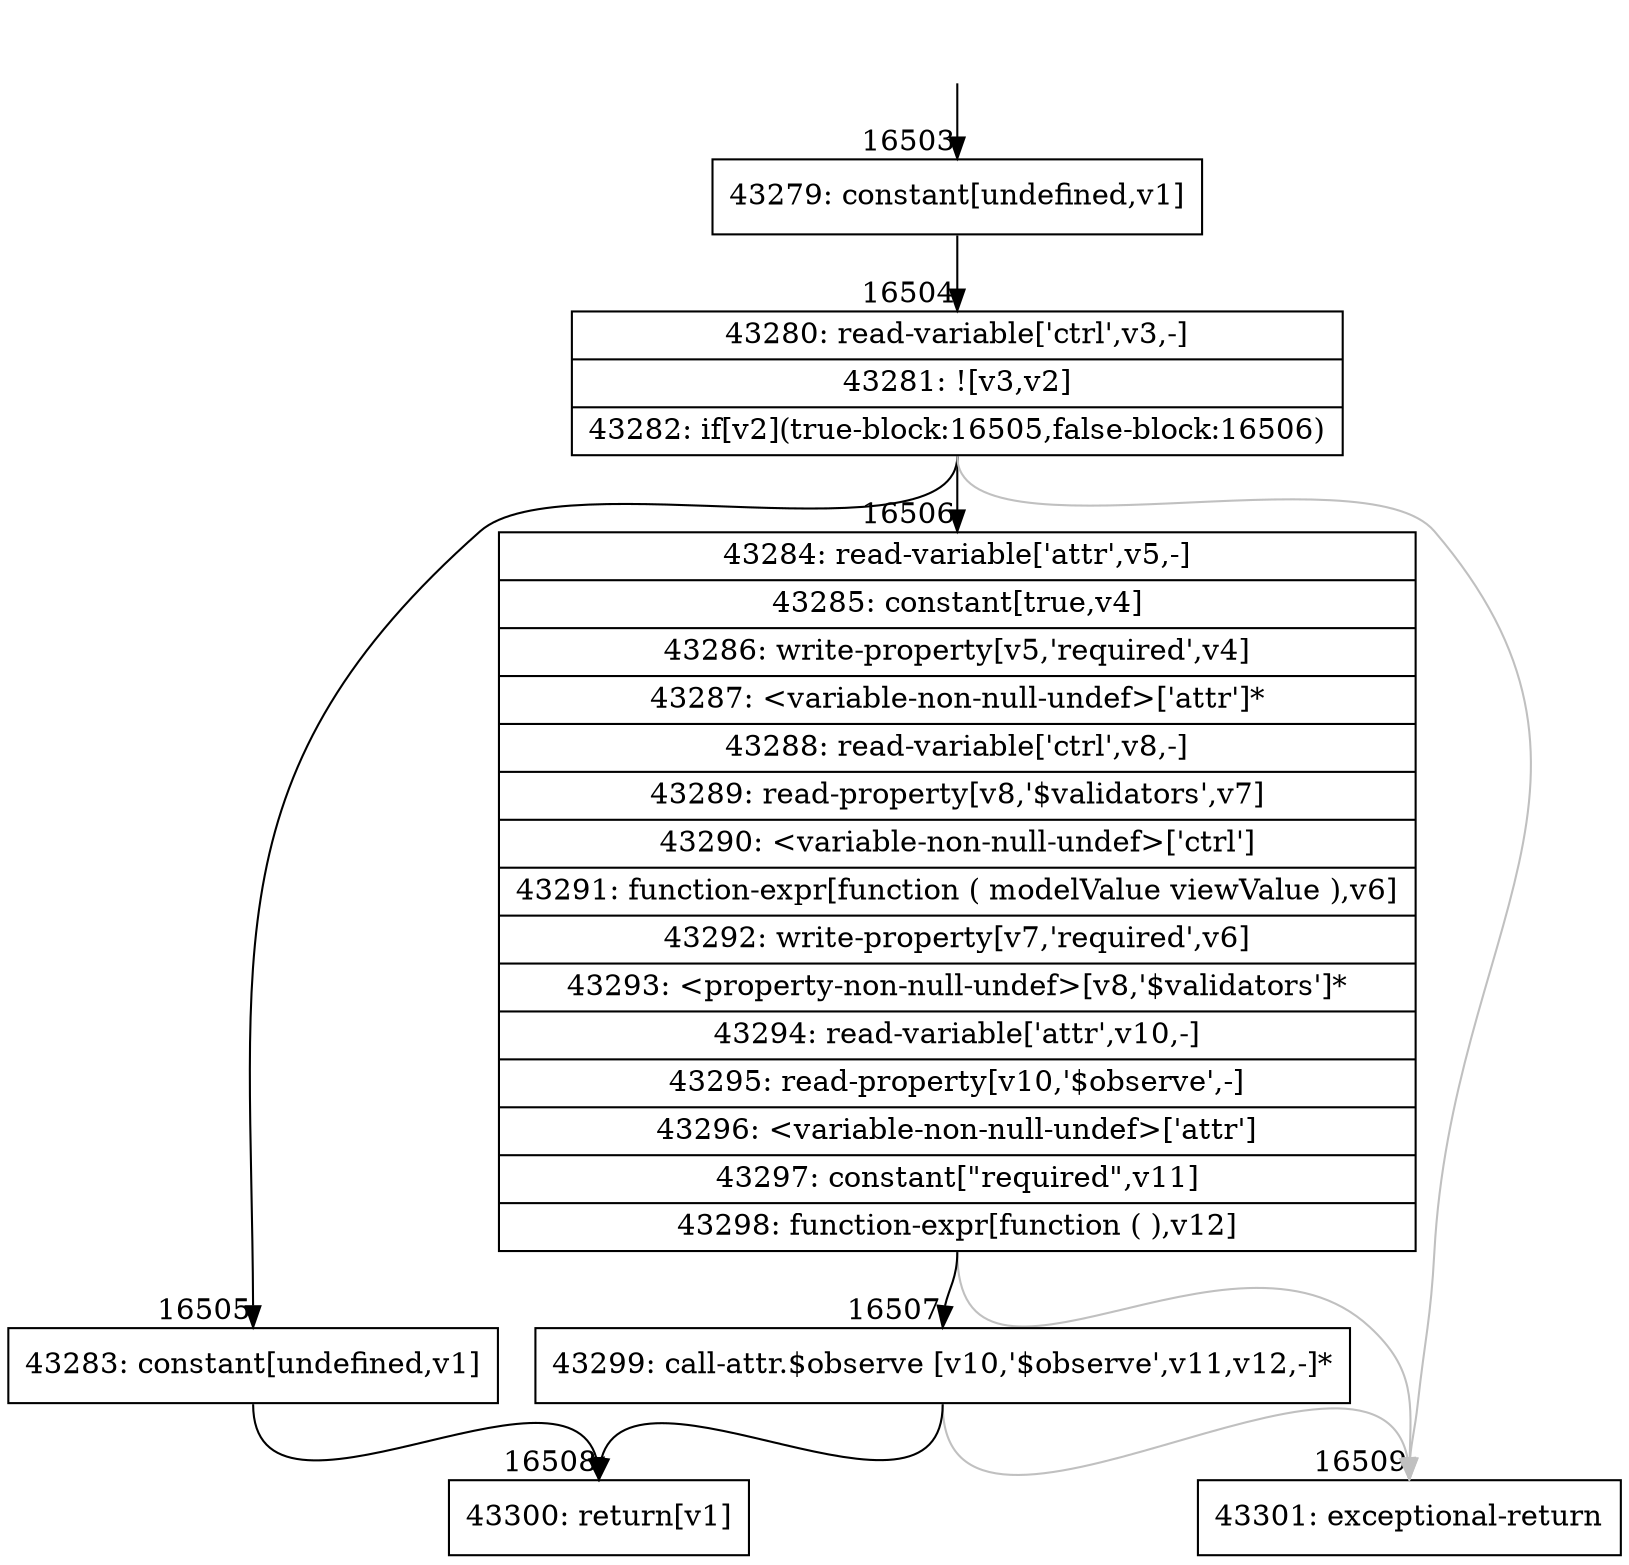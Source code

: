digraph {
rankdir="TD"
BB_entry1334[shape=none,label=""];
BB_entry1334 -> BB16503 [tailport=s, headport=n, headlabel="    16503"]
BB16503 [shape=record label="{43279: constant[undefined,v1]}" ] 
BB16503 -> BB16504 [tailport=s, headport=n, headlabel="      16504"]
BB16504 [shape=record label="{43280: read-variable['ctrl',v3,-]|43281: ![v3,v2]|43282: if[v2](true-block:16505,false-block:16506)}" ] 
BB16504 -> BB16505 [tailport=s, headport=n, headlabel="      16505"]
BB16504 -> BB16506 [tailport=s, headport=n, headlabel="      16506"]
BB16504 -> BB16509 [tailport=s, headport=n, color=gray, headlabel="      16509"]
BB16505 [shape=record label="{43283: constant[undefined,v1]}" ] 
BB16505 -> BB16508 [tailport=s, headport=n, headlabel="      16508"]
BB16506 [shape=record label="{43284: read-variable['attr',v5,-]|43285: constant[true,v4]|43286: write-property[v5,'required',v4]|43287: \<variable-non-null-undef\>['attr']*|43288: read-variable['ctrl',v8,-]|43289: read-property[v8,'$validators',v7]|43290: \<variable-non-null-undef\>['ctrl']|43291: function-expr[function ( modelValue viewValue ),v6]|43292: write-property[v7,'required',v6]|43293: \<property-non-null-undef\>[v8,'$validators']*|43294: read-variable['attr',v10,-]|43295: read-property[v10,'$observe',-]|43296: \<variable-non-null-undef\>['attr']|43297: constant[\"required\",v11]|43298: function-expr[function ( ),v12]}" ] 
BB16506 -> BB16507 [tailport=s, headport=n, headlabel="      16507"]
BB16506 -> BB16509 [tailport=s, headport=n, color=gray]
BB16507 [shape=record label="{43299: call-attr.$observe [v10,'$observe',v11,v12,-]*}" ] 
BB16507 -> BB16508 [tailport=s, headport=n]
BB16507 -> BB16509 [tailport=s, headport=n, color=gray]
BB16508 [shape=record label="{43300: return[v1]}" ] 
BB16509 [shape=record label="{43301: exceptional-return}" ] 
//#$~ 28271
}
